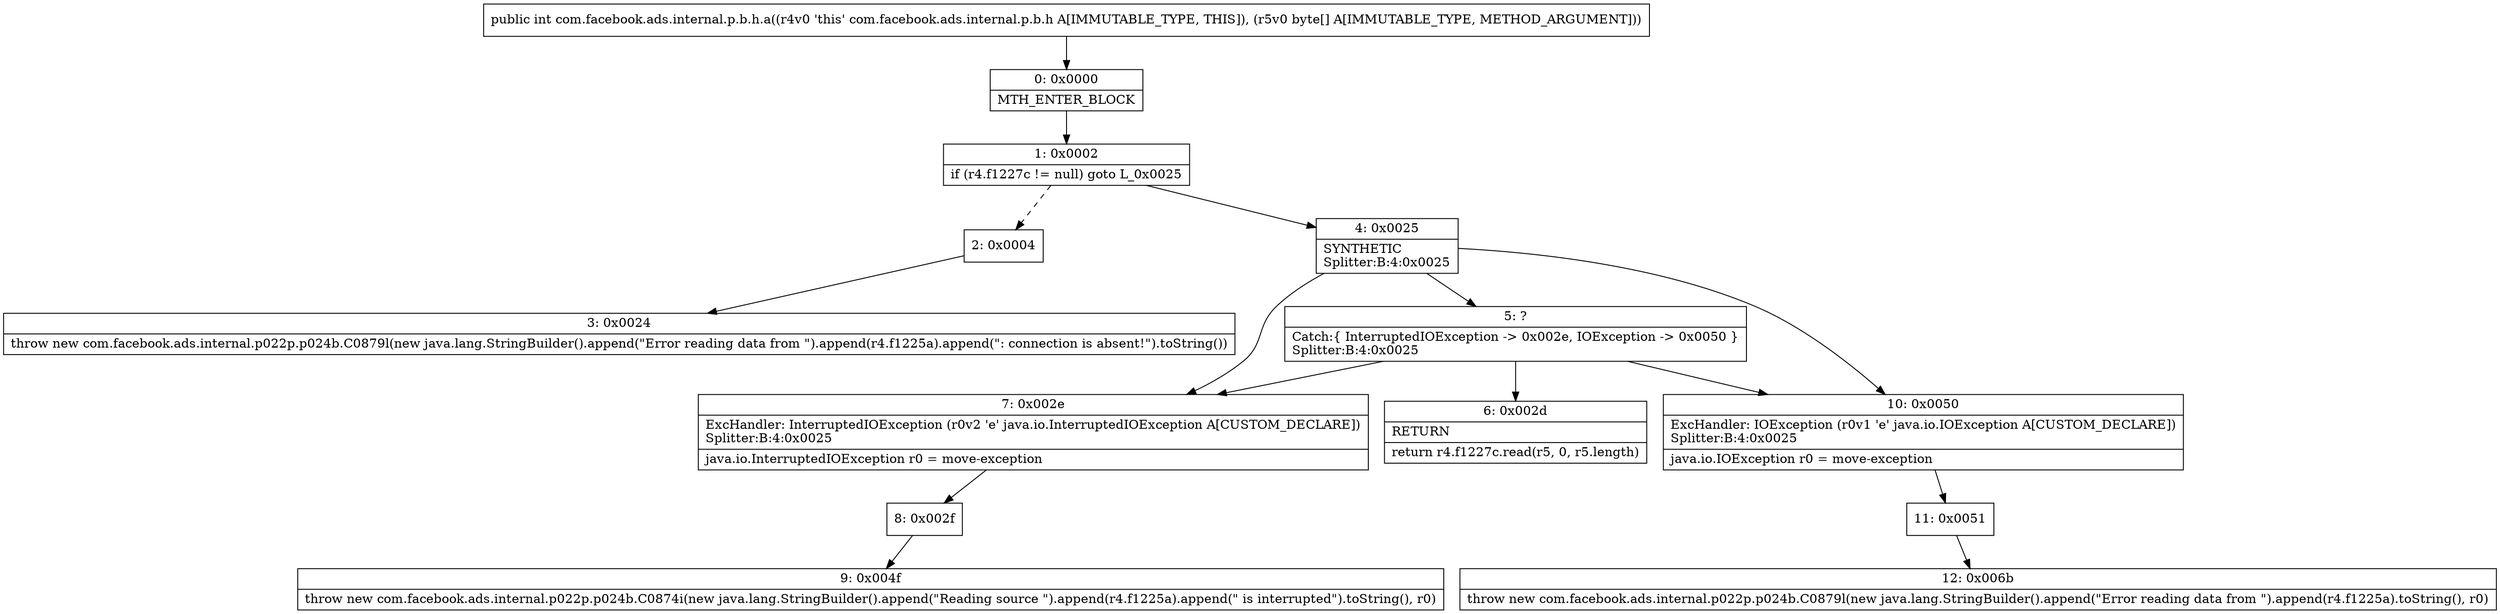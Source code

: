 digraph "CFG forcom.facebook.ads.internal.p.b.h.a([B)I" {
Node_0 [shape=record,label="{0\:\ 0x0000|MTH_ENTER_BLOCK\l}"];
Node_1 [shape=record,label="{1\:\ 0x0002|if (r4.f1227c != null) goto L_0x0025\l}"];
Node_2 [shape=record,label="{2\:\ 0x0004}"];
Node_3 [shape=record,label="{3\:\ 0x0024|throw new com.facebook.ads.internal.p022p.p024b.C0879l(new java.lang.StringBuilder().append(\"Error reading data from \").append(r4.f1225a).append(\": connection is absent!\").toString())\l}"];
Node_4 [shape=record,label="{4\:\ 0x0025|SYNTHETIC\lSplitter:B:4:0x0025\l}"];
Node_5 [shape=record,label="{5\:\ ?|Catch:\{ InterruptedIOException \-\> 0x002e, IOException \-\> 0x0050 \}\lSplitter:B:4:0x0025\l}"];
Node_6 [shape=record,label="{6\:\ 0x002d|RETURN\l|return r4.f1227c.read(r5, 0, r5.length)\l}"];
Node_7 [shape=record,label="{7\:\ 0x002e|ExcHandler: InterruptedIOException (r0v2 'e' java.io.InterruptedIOException A[CUSTOM_DECLARE])\lSplitter:B:4:0x0025\l|java.io.InterruptedIOException r0 = move\-exception\l}"];
Node_8 [shape=record,label="{8\:\ 0x002f}"];
Node_9 [shape=record,label="{9\:\ 0x004f|throw new com.facebook.ads.internal.p022p.p024b.C0874i(new java.lang.StringBuilder().append(\"Reading source \").append(r4.f1225a).append(\" is interrupted\").toString(), r0)\l}"];
Node_10 [shape=record,label="{10\:\ 0x0050|ExcHandler: IOException (r0v1 'e' java.io.IOException A[CUSTOM_DECLARE])\lSplitter:B:4:0x0025\l|java.io.IOException r0 = move\-exception\l}"];
Node_11 [shape=record,label="{11\:\ 0x0051}"];
Node_12 [shape=record,label="{12\:\ 0x006b|throw new com.facebook.ads.internal.p022p.p024b.C0879l(new java.lang.StringBuilder().append(\"Error reading data from \").append(r4.f1225a).toString(), r0)\l}"];
MethodNode[shape=record,label="{public int com.facebook.ads.internal.p.b.h.a((r4v0 'this' com.facebook.ads.internal.p.b.h A[IMMUTABLE_TYPE, THIS]), (r5v0 byte[] A[IMMUTABLE_TYPE, METHOD_ARGUMENT])) }"];
MethodNode -> Node_0;
Node_0 -> Node_1;
Node_1 -> Node_2[style=dashed];
Node_1 -> Node_4;
Node_2 -> Node_3;
Node_4 -> Node_5;
Node_4 -> Node_7;
Node_4 -> Node_10;
Node_5 -> Node_7;
Node_5 -> Node_10;
Node_5 -> Node_6;
Node_7 -> Node_8;
Node_8 -> Node_9;
Node_10 -> Node_11;
Node_11 -> Node_12;
}


